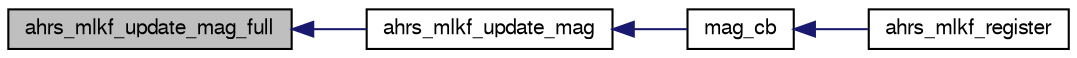 digraph "ahrs_mlkf_update_mag_full"
{
  edge [fontname="FreeSans",fontsize="10",labelfontname="FreeSans",labelfontsize="10"];
  node [fontname="FreeSans",fontsize="10",shape=record];
  rankdir="LR";
  Node1 [label="ahrs_mlkf_update_mag_full",height=0.2,width=0.4,color="black", fillcolor="grey75", style="filled", fontcolor="black"];
  Node1 -> Node2 [dir="back",color="midnightblue",fontsize="10",style="solid",fontname="FreeSans"];
  Node2 [label="ahrs_mlkf_update_mag",height=0.2,width=0.4,color="black", fillcolor="white", style="filled",URL="$ahrs__float__mlkf_8h.html#a00e729bc2030aaee57ec7be58f58f569"];
  Node2 -> Node3 [dir="back",color="midnightblue",fontsize="10",style="solid",fontname="FreeSans"];
  Node3 [label="mag_cb",height=0.2,width=0.4,color="black", fillcolor="white", style="filled",URL="$ahrs__float__mlkf__wrapper_8c.html#a49cc1e545848b85016af530049991c02"];
  Node3 -> Node4 [dir="back",color="midnightblue",fontsize="10",style="solid",fontname="FreeSans"];
  Node4 [label="ahrs_mlkf_register",height=0.2,width=0.4,color="black", fillcolor="white", style="filled",URL="$ahrs__float__mlkf__wrapper_8h.html#adf9165ad7440f11e3dae35391f5844d6"];
}
